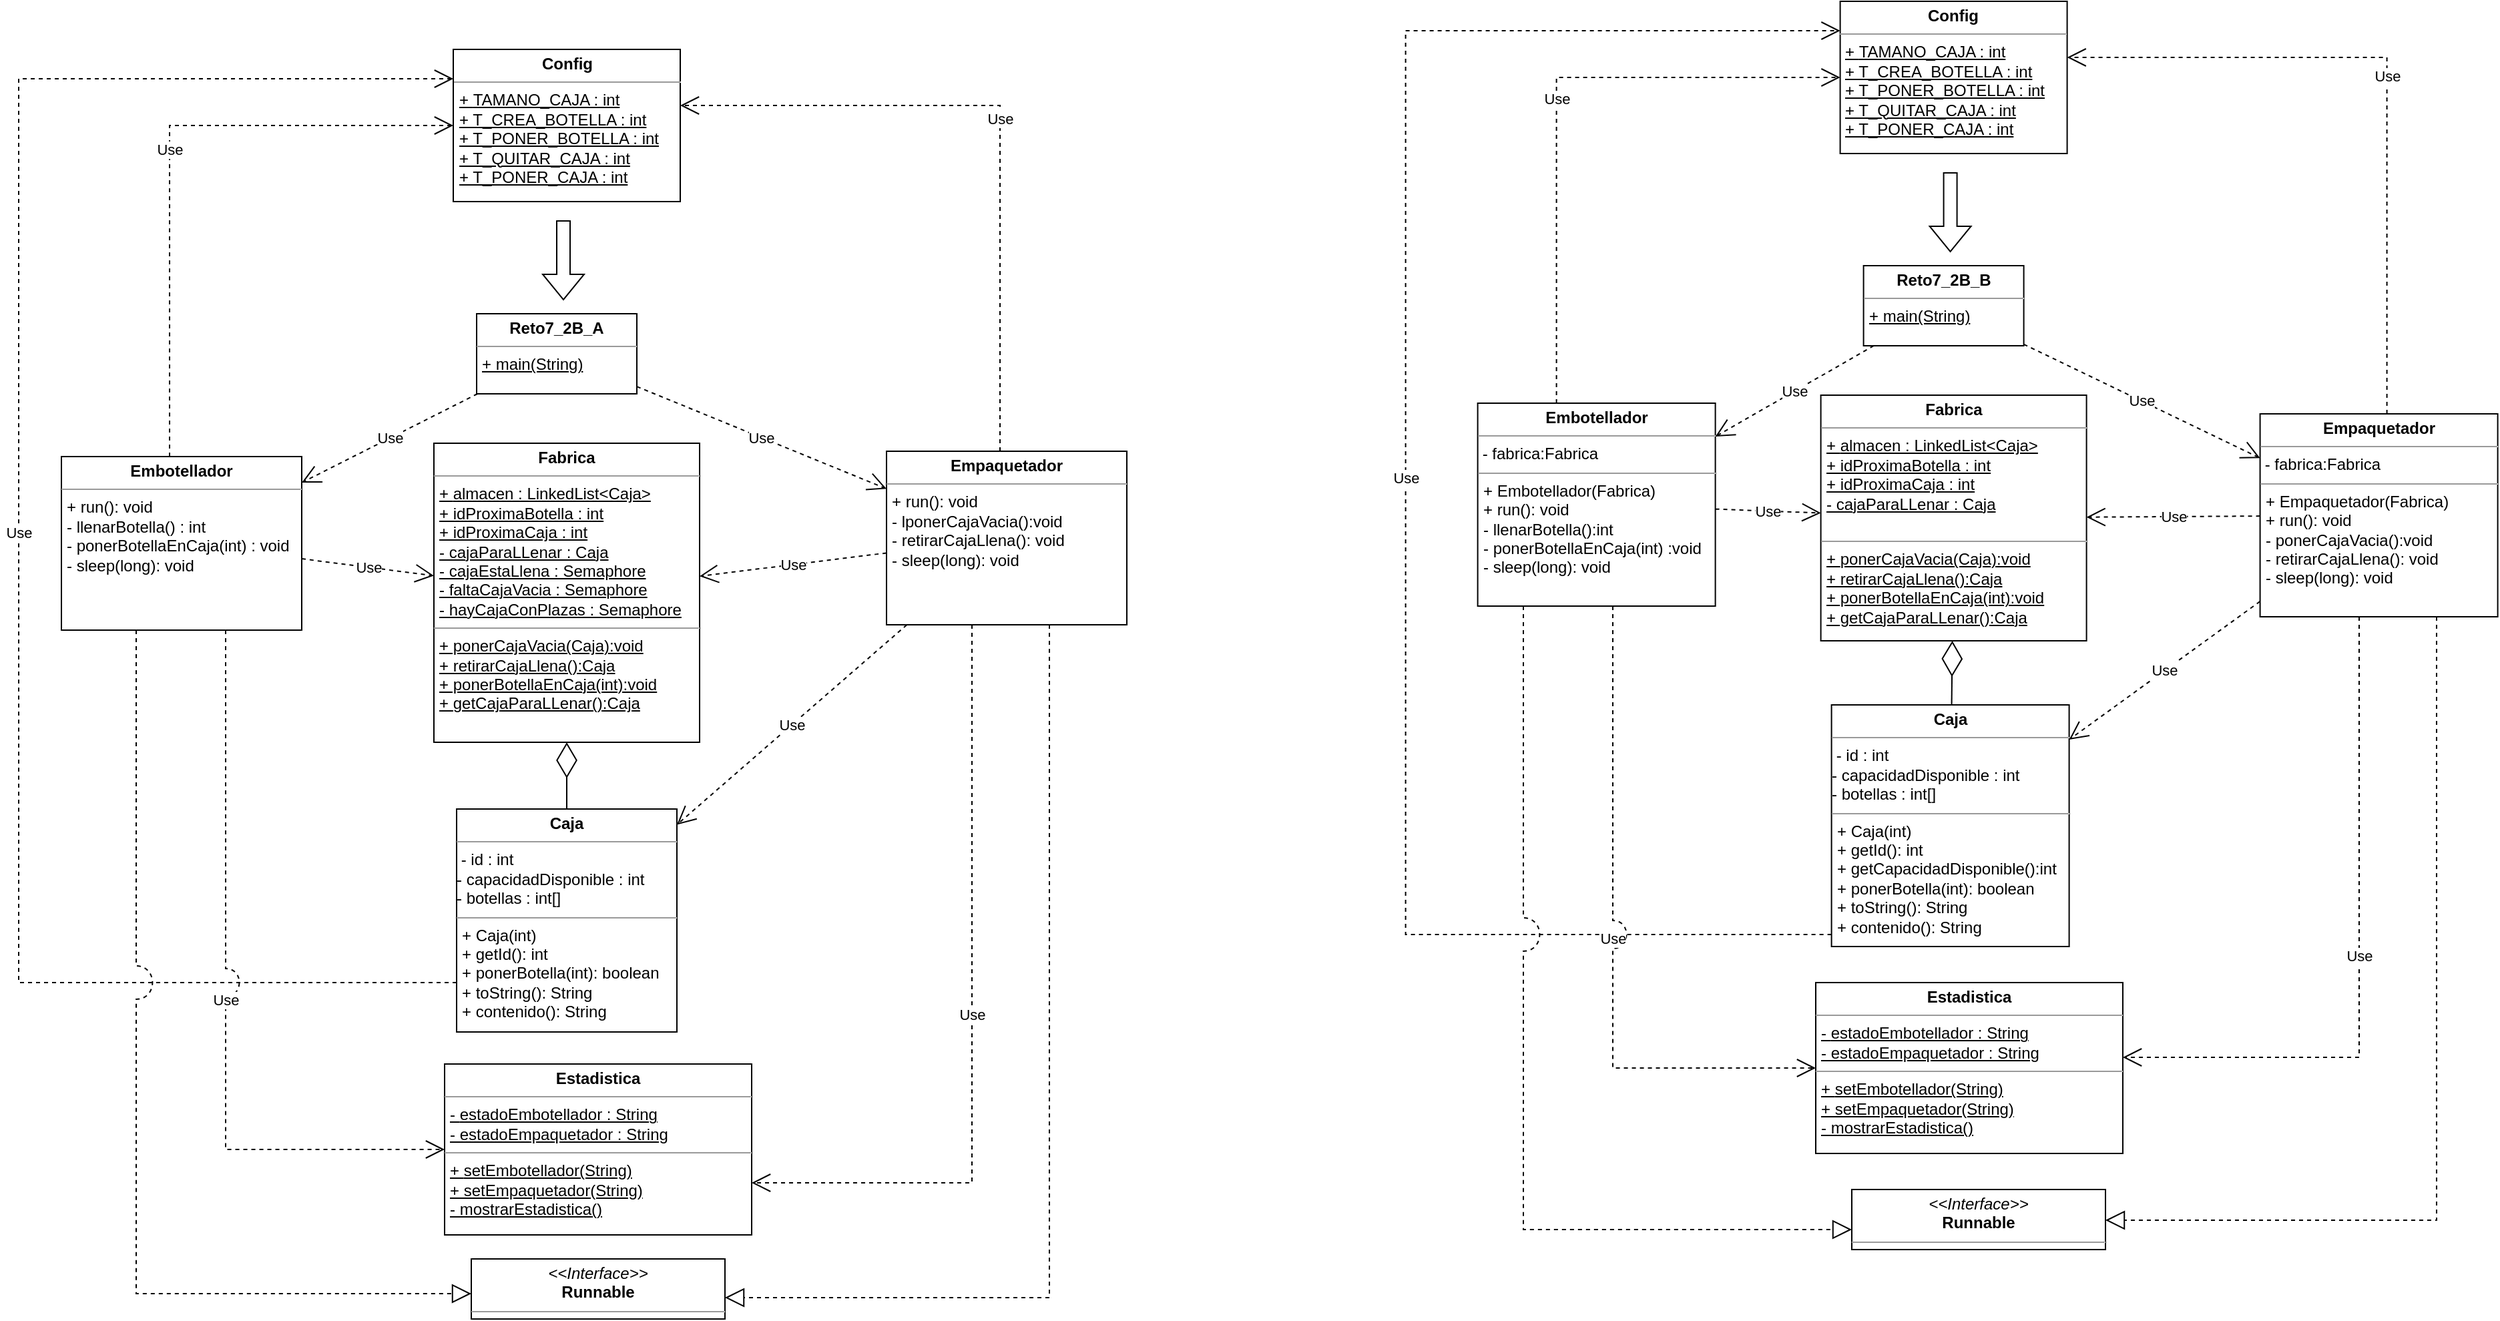 <mxfile version="20.6.2" type="device"><diagram id="MzJFYPw6yOlojLo13A0B" name="Página-1"><mxGraphModel dx="1697" dy="997" grid="0" gridSize="10" guides="1" tooltips="1" connect="1" arrows="1" fold="1" page="1" pageScale="1" pageWidth="4000" pageHeight="2000" math="0" shadow="0"><root><mxCell id="0"/><mxCell id="1" parent="0"/><mxCell id="hRNoaZcwjL2eB90TPnf4-5" value="&lt;p style=&quot;margin:0px;margin-top:4px;text-align:center;&quot;&gt;&lt;b&gt;Reto7_2B_B&lt;/b&gt;&lt;/p&gt;&lt;hr size=&quot;1&quot;&gt;&lt;p style=&quot;margin:0px;margin-left:4px;&quot;&gt;&lt;u&gt;+ main(String)&lt;/u&gt;&lt;br&gt;&lt;/p&gt;" style="verticalAlign=top;align=left;overflow=fill;fontSize=12;fontFamily=Helvetica;html=1;" parent="1" vertex="1"><mxGeometry x="2883.8" y="328" width="120" height="60" as="geometry"/></mxCell><mxCell id="hRNoaZcwjL2eB90TPnf4-15" value="" style="shape=flexArrow;endArrow=classic;html=1;rounded=0;" parent="1" edge="1"><mxGeometry width="50" height="50" relative="1" as="geometry"><mxPoint x="2948.8" y="258" as="sourcePoint"/><mxPoint x="2948.8" y="318" as="targetPoint"/></mxGeometry></mxCell><mxCell id="hRNoaZcwjL2eB90TPnf4-16" value="&lt;p style=&quot;margin:0px;margin-top:4px;text-align:center;&quot;&gt;&lt;b&gt;Fabrica&lt;/b&gt;&lt;/p&gt;&lt;hr size=&quot;1&quot;&gt;&lt;p style=&quot;margin:0px;margin-left:4px;&quot;&gt;&lt;u&gt;+&amp;nbsp;&lt;span style=&quot;background-color: initial;&quot;&gt;almacen : LinkedList&amp;lt;Caja&amp;gt;&lt;/span&gt;&lt;br&gt;&lt;/u&gt;&lt;/p&gt;&lt;p style=&quot;margin:0px;margin-left:4px;&quot;&gt;&lt;u&gt;+ idProximaBotella : int&lt;/u&gt;&lt;/p&gt;&lt;p style=&quot;margin:0px;margin-left:4px;&quot;&gt;&lt;u&gt;+ idProximaCaja : int&lt;/u&gt;&lt;/p&gt;&lt;p style=&quot;margin:0px;margin-left:4px;&quot;&gt;&lt;u&gt;- cajaParaLLenar : Caja&lt;/u&gt;&lt;/p&gt;&lt;p style=&quot;margin:0px;margin-left:4px;&quot;&gt;&lt;br&gt;&lt;/p&gt;&lt;hr size=&quot;1&quot;&gt;&lt;p style=&quot;margin:0px;margin-left:4px;&quot;&gt;&lt;u&gt;+&amp;nbsp;&lt;/u&gt;&lt;span style=&quot;background-color: initial;&quot;&gt;&lt;u&gt;ponerCajaVacia(Caja):void&lt;/u&gt;&lt;/span&gt;&lt;/p&gt;&lt;p style=&quot;margin:0px;margin-left:4px;&quot;&gt;&lt;u&gt;+ retirarCajaLlena():Caja&lt;/u&gt;&lt;/p&gt;&lt;p style=&quot;margin:0px;margin-left:4px;&quot;&gt;&lt;u&gt;+ ponerBotellaEnCaja(int):void&lt;/u&gt;&lt;/p&gt;&lt;p style=&quot;margin:0px;margin-left:4px;&quot;&gt;&lt;u&gt;+ getCajaParaLLenar():Caja&lt;/u&gt;&lt;/p&gt;" style="verticalAlign=top;align=left;overflow=fill;fontSize=12;fontFamily=Helvetica;html=1;" parent="1" vertex="1"><mxGeometry x="2851.8" y="425" width="199" height="184" as="geometry"/></mxCell><mxCell id="hRNoaZcwjL2eB90TPnf4-18" value="&lt;p style=&quot;margin:0px;margin-top:4px;text-align:center;&quot;&gt;&lt;b&gt;Config&lt;/b&gt;&lt;/p&gt;&lt;hr size=&quot;1&quot;&gt;&lt;p style=&quot;margin:0px;margin-left:4px;&quot;&gt;&lt;u&gt;+&amp;nbsp;&lt;/u&gt;&lt;span style=&quot;background-color: initial;&quot;&gt;&lt;u&gt;TAMANO_CAJA : int&lt;/u&gt;&lt;/span&gt;&lt;/p&gt;&lt;p style=&quot;margin:0px;margin-left:4px;&quot;&gt;&lt;u&gt;+ T_CREA_BOTELLA : int&lt;/u&gt;&lt;/p&gt;&lt;p style=&quot;margin:0px;margin-left:4px;&quot;&gt;&lt;u&gt;+ T_PONER_BOTELLA : int&lt;/u&gt;&lt;/p&gt;&lt;p style=&quot;margin:0px;margin-left:4px;&quot;&gt;&lt;u&gt;+ T_QUITAR_CAJA : int&lt;/u&gt;&lt;/p&gt;&lt;p style=&quot;margin:0px;margin-left:4px;&quot;&gt;&lt;u&gt;+ T_PONER_CAJA : int&lt;/u&gt;&lt;/p&gt;" style="verticalAlign=top;align=left;overflow=fill;fontSize=12;fontFamily=Helvetica;html=1;" parent="1" vertex="1"><mxGeometry x="2866.3" y="130" width="170" height="114" as="geometry"/></mxCell><mxCell id="hRNoaZcwjL2eB90TPnf4-30" value="Use" style="endArrow=open;endSize=12;dashed=1;html=1;rounded=0;" parent="1" source="hRNoaZcwjL2eB90TPnf4-5" target="kdmSwV2Cofq7j0bnxIZ5-23" edge="1"><mxGeometry width="160" relative="1" as="geometry"><mxPoint x="2977.8" y="494" as="sourcePoint"/><mxPoint x="3137.8" y="494" as="targetPoint"/></mxGeometry></mxCell><mxCell id="hRNoaZcwjL2eB90TPnf4-34" value="Use" style="endArrow=open;endSize=12;dashed=1;html=1;rounded=0;edgeStyle=orthogonalEdgeStyle;jumpStyle=arc;jumpSize=7;" parent="1" source="TJpqjUdqbV3g4RmWF6f6-3" target="hRNoaZcwjL2eB90TPnf4-18" edge="1"><mxGeometry width="160" relative="1" as="geometry"><mxPoint x="2893.8" y="390.88" as="sourcePoint"/><mxPoint x="2707.8" y="461.807" as="targetPoint"/><Array as="points"><mxPoint x="2540.8" y="829"/><mxPoint x="2540.8" y="152"/></Array></mxGeometry></mxCell><mxCell id="hRNoaZcwjL2eB90TPnf4-36" value="Use" style="endArrow=open;endSize=12;dashed=1;html=1;rounded=0;" parent="1" source="kdmSwV2Cofq7j0bnxIZ5-24" target="hRNoaZcwjL2eB90TPnf4-16" edge="1"><mxGeometry width="160" relative="1" as="geometry"><mxPoint x="3307.8" y="564.629" as="sourcePoint"/><mxPoint x="2946.497" y="544" as="targetPoint"/></mxGeometry></mxCell><mxCell id="hRNoaZcwjL2eB90TPnf4-37" value="Use" style="endArrow=open;endSize=12;dashed=1;html=1;rounded=0;" parent="1" source="kdmSwV2Cofq7j0bnxIZ5-23" target="hRNoaZcwjL2eB90TPnf4-16" edge="1"><mxGeometry width="160" relative="1" as="geometry"><mxPoint x="3287.683" y="554" as="sourcePoint"/><mxPoint x="3261.861" y="604" as="targetPoint"/></mxGeometry></mxCell><mxCell id="hRNoaZcwjL2eB90TPnf4-40" value="" style="endArrow=diamondThin;endFill=0;endSize=24;html=1;rounded=0;" parent="1" source="TJpqjUdqbV3g4RmWF6f6-3" target="hRNoaZcwjL2eB90TPnf4-16" edge="1"><mxGeometry width="160" relative="1" as="geometry"><mxPoint x="3170.8" y="874" as="sourcePoint"/><mxPoint x="2977.8" y="494" as="targetPoint"/></mxGeometry></mxCell><mxCell id="hRNoaZcwjL2eB90TPnf4-44" value="Use" style="endArrow=open;endSize=12;dashed=1;html=1;rounded=0;" parent="1" source="hRNoaZcwjL2eB90TPnf4-5" target="kdmSwV2Cofq7j0bnxIZ5-24" edge="1"><mxGeometry width="160" relative="1" as="geometry"><mxPoint x="3358.424" y="578.0" as="sourcePoint"/><mxPoint x="3232.8" y="826.5" as="targetPoint"/></mxGeometry></mxCell><mxCell id="hRNoaZcwjL2eB90TPnf4-46" value="&lt;p style=&quot;margin:0px;margin-top:4px;text-align:center;&quot;&gt;&lt;i&gt;&amp;lt;&amp;lt;Interface&amp;gt;&amp;gt;&lt;/i&gt;&lt;br&gt;&lt;b&gt;Runnable&lt;/b&gt;&lt;/p&gt;&lt;hr size=&quot;1&quot;&gt;&lt;p style=&quot;margin:0px;margin-left:4px;&quot;&gt;&lt;br&gt;&lt;/p&gt;" style="verticalAlign=top;align=left;overflow=fill;fontSize=12;fontFamily=Helvetica;html=1;" parent="1" vertex="1"><mxGeometry x="2875" y="1020" width="190" height="45" as="geometry"/></mxCell><mxCell id="hRNoaZcwjL2eB90TPnf4-50" value="&lt;p style=&quot;margin:0px;margin-top:4px;text-align:center;&quot;&gt;&lt;b&gt;Estadistica&lt;/b&gt;&lt;/p&gt;&lt;hr size=&quot;1&quot;&gt;&lt;p style=&quot;margin:0px;margin-left:4px;&quot;&gt;&lt;u&gt;-&amp;nbsp;&lt;span style=&quot;background-color: initial;&quot;&gt;estadoEmbotellador : String&lt;/span&gt;&lt;br&gt;&lt;/u&gt;&lt;/p&gt;&lt;p style=&quot;margin:0px;margin-left:4px;&quot;&gt;&lt;u&gt;- estadoEmpaquetador : String&lt;/u&gt;&lt;/p&gt;&lt;hr size=&quot;1&quot;&gt;&lt;p style=&quot;margin:0px;margin-left:4px;&quot;&gt;&lt;u&gt;+&amp;nbsp;&lt;/u&gt;&lt;span style=&quot;background-color: initial;&quot;&gt;&lt;u&gt;setEmbotellador(String)&lt;/u&gt;&lt;/span&gt;&lt;/p&gt;&lt;p style=&quot;margin:0px;margin-left:4px;&quot;&gt;&lt;u&gt;+ setEmpaquetador(String)&lt;/u&gt;&lt;/p&gt;&lt;p style=&quot;margin:0px;margin-left:4px;&quot;&gt;&lt;u&gt;- mostrarEstadistica()&lt;/u&gt;&lt;/p&gt;" style="verticalAlign=top;align=left;overflow=fill;fontSize=12;fontFamily=Helvetica;html=1;" parent="1" vertex="1"><mxGeometry x="2848" y="865" width="230" height="128" as="geometry"/></mxCell><mxCell id="hRNoaZcwjL2eB90TPnf4-52" value="Use" style="endArrow=open;endSize=12;dashed=1;html=1;rounded=0;jumpStyle=arc;jumpSize=21;edgeStyle=orthogonalEdgeStyle;" parent="1" source="kdmSwV2Cofq7j0bnxIZ5-23" target="hRNoaZcwjL2eB90TPnf4-50" edge="1"><mxGeometry width="160" relative="1" as="geometry"><mxPoint x="2627.8" y="632.0" as="sourcePoint"/><mxPoint x="2847.8" y="1199" as="targetPoint"/><Array as="points"><mxPoint x="2696" y="929"/></Array></mxGeometry></mxCell><mxCell id="hRNoaZcwjL2eB90TPnf4-54" value="Use" style="endArrow=open;endSize=12;dashed=1;html=1;rounded=0;jumpStyle=arc;jumpSize=21;edgeStyle=orthogonalEdgeStyle;" parent="1" source="kdmSwV2Cofq7j0bnxIZ5-24" target="hRNoaZcwjL2eB90TPnf4-50" edge="1"><mxGeometry width="160" relative="1" as="geometry"><mxPoint x="3487.8" y="520" as="sourcePoint"/><mxPoint x="3077.8" y="1199" as="targetPoint"/><Array as="points"><mxPoint x="3255" y="921"/></Array></mxGeometry></mxCell><mxCell id="TJpqjUdqbV3g4RmWF6f6-3" value="&lt;p style=&quot;margin:0px;margin-top:4px;text-align:center;&quot;&gt;&lt;b&gt;Caja&lt;/b&gt;&lt;/p&gt;&lt;hr size=&quot;1&quot;&gt;&lt;p style=&quot;margin:0px;margin-left:4px;&quot;&gt;&lt;/p&gt;&amp;nbsp;-&amp;nbsp;&lt;span style=&quot;background-color: initial;&quot;&gt;id : int&lt;/span&gt;&lt;div&gt;- capacidadDisponible : int&lt;/div&gt;&lt;div&gt;- botellas : int[]&lt;/div&gt;&lt;hr size=&quot;1&quot;&gt;&lt;p style=&quot;margin:0px;margin-left:4px;&quot;&gt;+&amp;nbsp;&lt;span style=&quot;background-color: initial;&quot;&gt;Caja(int)&lt;/span&gt;&lt;/p&gt;&lt;p style=&quot;margin:0px;margin-left:4px;&quot;&gt;+ getId(): int&lt;/p&gt;&lt;p style=&quot;margin:0px;margin-left:4px;&quot;&gt;+ getCapacidadDisponible():int&lt;/p&gt;&lt;p style=&quot;margin:0px;margin-left:4px;&quot;&gt;+ ponerBotella(int): boolean&lt;/p&gt;&lt;p style=&quot;margin:0px;margin-left:4px;&quot;&gt;+ toString(): String&lt;/p&gt;&lt;p style=&quot;margin:0px;margin-left:4px;&quot;&gt;+ contenido(): String&lt;/p&gt;" style="verticalAlign=top;align=left;overflow=fill;fontSize=12;fontFamily=Helvetica;html=1;" parent="1" vertex="1"><mxGeometry x="2859.8" y="657" width="178" height="181" as="geometry"/></mxCell><mxCell id="TJpqjUdqbV3g4RmWF6f6-5" value="Use" style="endArrow=open;endSize=12;dashed=1;html=1;rounded=0;" parent="1" source="kdmSwV2Cofq7j0bnxIZ5-24" target="TJpqjUdqbV3g4RmWF6f6-3" edge="1"><mxGeometry width="160" relative="1" as="geometry"><mxPoint x="3200.8" y="523.344" as="sourcePoint"/><mxPoint x="3060.8" y="550.325" as="targetPoint"/></mxGeometry></mxCell><mxCell id="TJpqjUdqbV3g4RmWF6f6-8" value="Use" style="endArrow=open;endSize=12;dashed=1;html=1;rounded=0;edgeStyle=orthogonalEdgeStyle;jumpStyle=arc;jumpSize=7;" parent="1" source="kdmSwV2Cofq7j0bnxIZ5-23" target="hRNoaZcwjL2eB90TPnf4-18" edge="1"><mxGeometry width="160" relative="1" as="geometry"><mxPoint x="2885.8" y="838.5" as="sourcePoint"/><mxPoint x="2876.3" y="162.0" as="targetPoint"/><Array as="points"><mxPoint x="2653.8" y="560"/><mxPoint x="2653.8" y="187"/></Array></mxGeometry></mxCell><mxCell id="TJpqjUdqbV3g4RmWF6f6-9" value="Use" style="endArrow=open;endSize=12;dashed=1;html=1;rounded=0;edgeStyle=orthogonalEdgeStyle;jumpStyle=arc;jumpSize=7;" parent="1" source="kdmSwV2Cofq7j0bnxIZ5-24" target="hRNoaZcwjL2eB90TPnf4-18" edge="1"><mxGeometry width="160" relative="1" as="geometry"><mxPoint x="2672.8" y="575" as="sourcePoint"/><mxPoint x="2876.3" y="172.0" as="targetPoint"/><Array as="points"><mxPoint x="3275.8" y="501"/><mxPoint x="3275.8" y="172"/></Array></mxGeometry></mxCell><mxCell id="TJpqjUdqbV3g4RmWF6f6-10" value="" style="endArrow=block;dashed=1;endFill=0;endSize=12;html=1;rounded=0;jumpStyle=arc;jumpSize=25;edgeStyle=orthogonalEdgeStyle;" parent="1" source="kdmSwV2Cofq7j0bnxIZ5-23" target="hRNoaZcwjL2eB90TPnf4-46" edge="1"><mxGeometry width="160" relative="1" as="geometry"><mxPoint x="2742.8" y="701" as="sourcePoint"/><mxPoint x="2902.8" y="701" as="targetPoint"/><Array as="points"><mxPoint x="2629" y="1050"/></Array></mxGeometry></mxCell><mxCell id="TJpqjUdqbV3g4RmWF6f6-11" value="" style="endArrow=block;dashed=1;endFill=0;endSize=12;html=1;rounded=0;jumpStyle=arc;jumpSize=25;edgeStyle=orthogonalEdgeStyle;" parent="1" source="kdmSwV2Cofq7j0bnxIZ5-24" target="hRNoaZcwjL2eB90TPnf4-46" edge="1"><mxGeometry width="160" relative="1" as="geometry"><mxPoint x="2638.8" y="575" as="sourcePoint"/><mxPoint x="2893.8" y="1193.0" as="targetPoint"/><Array as="points"><mxPoint x="3313" y="1043"/></Array></mxGeometry></mxCell><mxCell id="kdmSwV2Cofq7j0bnxIZ5-1" value="&lt;p style=&quot;margin:0px;margin-top:4px;text-align:center;&quot;&gt;&lt;b&gt;Reto7_2B_A&lt;/b&gt;&lt;/p&gt;&lt;hr size=&quot;1&quot;&gt;&lt;p style=&quot;margin:0px;margin-left:4px;&quot;&gt;&lt;u&gt;+ main(String)&lt;/u&gt;&lt;br&gt;&lt;/p&gt;" style="verticalAlign=top;align=left;overflow=fill;fontSize=12;fontFamily=Helvetica;html=1;" parent="1" vertex="1"><mxGeometry x="1845" y="364" width="120" height="60" as="geometry"/></mxCell><mxCell id="kdmSwV2Cofq7j0bnxIZ5-2" value="" style="shape=flexArrow;endArrow=classic;html=1;rounded=0;" parent="1" edge="1"><mxGeometry width="50" height="50" relative="1" as="geometry"><mxPoint x="1910" y="294" as="sourcePoint"/><mxPoint x="1910" y="354" as="targetPoint"/></mxGeometry></mxCell><mxCell id="kdmSwV2Cofq7j0bnxIZ5-3" value="&lt;p style=&quot;margin:0px;margin-top:4px;text-align:center;&quot;&gt;&lt;b&gt;Fabrica&lt;/b&gt;&lt;/p&gt;&lt;hr size=&quot;1&quot;&gt;&lt;p style=&quot;margin:0px;margin-left:4px;&quot;&gt;&lt;u&gt;+&amp;nbsp;&lt;span style=&quot;background-color: initial;&quot;&gt;almacen : LinkedList&amp;lt;Caja&amp;gt;&lt;/span&gt;&lt;br&gt;&lt;/u&gt;&lt;/p&gt;&lt;p style=&quot;margin:0px;margin-left:4px;&quot;&gt;&lt;u&gt;+ idProximaBotella : int&lt;/u&gt;&lt;/p&gt;&lt;p style=&quot;margin:0px;margin-left:4px;&quot;&gt;&lt;u&gt;+ idProximaCaja : int&lt;/u&gt;&lt;/p&gt;&lt;p style=&quot;margin:0px;margin-left:4px;&quot;&gt;&lt;u&gt;- cajaParaLLenar : Caja&lt;/u&gt;&lt;/p&gt;&lt;p style=&quot;margin:0px;margin-left:4px;&quot;&gt;&lt;u&gt;- cajaEstaLlena : Semaphore&lt;/u&gt;&lt;/p&gt;&lt;p style=&quot;margin:0px;margin-left:4px;&quot;&gt;&lt;u&gt;- faltaCajaVacia : Semaphore&lt;/u&gt;&lt;/p&gt;&lt;p style=&quot;margin:0px;margin-left:4px;&quot;&gt;&lt;u&gt;- hayCajaConPlazas : Semaphore&lt;/u&gt;&lt;/p&gt;&lt;hr size=&quot;1&quot;&gt;&lt;p style=&quot;margin:0px;margin-left:4px;&quot;&gt;&lt;u&gt;&lt;span style=&quot;background-color: initial;&quot;&gt;+ ponerCajaVacia(Caja):void&lt;/span&gt;&lt;br&gt;&lt;/u&gt;&lt;/p&gt;&lt;p style=&quot;margin:0px;margin-left:4px;&quot;&gt;&lt;u style=&quot;background-color: initial;&quot;&gt;+ retirarCajaLlena():Caja&lt;/u&gt;&lt;br&gt;&lt;/p&gt;&lt;p style=&quot;margin:0px;margin-left:4px;&quot;&gt;&lt;u style=&quot;background-color: initial;&quot;&gt;+ ponerBotellaEnCaja(int):void&lt;/u&gt;&lt;br&gt;&lt;/p&gt;&lt;p style=&quot;margin:0px;margin-left:4px;&quot;&gt;&lt;u style=&quot;background-color: initial;&quot;&gt;+ getCajaParaLLenar():Caja&lt;/u&gt;&lt;br&gt;&lt;/p&gt;" style="verticalAlign=top;align=left;overflow=fill;fontSize=12;fontFamily=Helvetica;html=1;" parent="1" vertex="1"><mxGeometry x="1813" y="461" width="199" height="224" as="geometry"/></mxCell><mxCell id="kdmSwV2Cofq7j0bnxIZ5-4" value="&lt;p style=&quot;margin:0px;margin-top:4px;text-align:center;&quot;&gt;&lt;b&gt;Embotellador&lt;/b&gt;&lt;/p&gt;&lt;hr size=&quot;1&quot;&gt;&lt;p style=&quot;margin:0px;margin-left:4px;&quot;&gt;&lt;/p&gt;&lt;p style=&quot;margin:0px;margin-left:4px;&quot;&gt;+&amp;nbsp;&lt;span style=&quot;background-color: initial;&quot;&gt;run(): void&lt;/span&gt;&lt;/p&gt;&lt;p style=&quot;margin:0px;margin-left:4px;&quot;&gt;- llenarBotella() : int&lt;/p&gt;&lt;p style=&quot;margin:0px;margin-left:4px;&quot;&gt;- ponerBotellaEnCaja(int) : void&lt;/p&gt;&lt;p style=&quot;margin:0px;margin-left:4px;&quot;&gt;- sleep(long): void&lt;/p&gt;" style="verticalAlign=top;align=left;overflow=fill;fontSize=12;fontFamily=Helvetica;html=1;" parent="1" vertex="1"><mxGeometry x="1534" y="471" width="180" height="130" as="geometry"/></mxCell><mxCell id="kdmSwV2Cofq7j0bnxIZ5-5" value="&lt;p style=&quot;margin:0px;margin-top:4px;text-align:center;&quot;&gt;&lt;b&gt;Config&lt;/b&gt;&lt;/p&gt;&lt;hr size=&quot;1&quot;&gt;&lt;p style=&quot;margin:0px;margin-left:4px;&quot;&gt;&lt;u&gt;+&amp;nbsp;&lt;/u&gt;&lt;span style=&quot;background-color: initial;&quot;&gt;&lt;u&gt;TAMANO_CAJA : int&lt;/u&gt;&lt;/span&gt;&lt;/p&gt;&lt;p style=&quot;margin:0px;margin-left:4px;&quot;&gt;&lt;u&gt;+ T_CREA_BOTELLA : int&lt;/u&gt;&lt;/p&gt;&lt;p style=&quot;margin:0px;margin-left:4px;&quot;&gt;&lt;u&gt;+ T_PONER_BOTELLA : int&lt;/u&gt;&lt;/p&gt;&lt;p style=&quot;margin:0px;margin-left:4px;&quot;&gt;&lt;u&gt;+ T_QUITAR_CAJA : int&lt;/u&gt;&lt;/p&gt;&lt;p style=&quot;margin:0px;margin-left:4px;&quot;&gt;&lt;u&gt;+ T_PONER_CAJA : int&lt;/u&gt;&lt;/p&gt;" style="verticalAlign=top;align=left;overflow=fill;fontSize=12;fontFamily=Helvetica;html=1;" parent="1" vertex="1"><mxGeometry x="1827.5" y="166" width="170" height="114" as="geometry"/></mxCell><mxCell id="kdmSwV2Cofq7j0bnxIZ5-6" value="Use" style="endArrow=open;endSize=12;dashed=1;html=1;rounded=0;" parent="1" source="kdmSwV2Cofq7j0bnxIZ5-1" target="kdmSwV2Cofq7j0bnxIZ5-4" edge="1"><mxGeometry width="160" relative="1" as="geometry"><mxPoint x="1939" y="530" as="sourcePoint"/><mxPoint x="2099" y="530" as="targetPoint"/></mxGeometry></mxCell><mxCell id="kdmSwV2Cofq7j0bnxIZ5-7" value="Use" style="endArrow=open;endSize=12;dashed=1;html=1;rounded=0;edgeStyle=orthogonalEdgeStyle;jumpStyle=arc;jumpSize=7;" parent="1" source="kdmSwV2Cofq7j0bnxIZ5-17" target="kdmSwV2Cofq7j0bnxIZ5-5" edge="1"><mxGeometry width="160" relative="1" as="geometry"><mxPoint x="1855" y="426.88" as="sourcePoint"/><mxPoint x="1669" y="497.807" as="targetPoint"/><Array as="points"><mxPoint x="1502" y="865"/><mxPoint x="1502" y="188"/></Array></mxGeometry></mxCell><mxCell id="kdmSwV2Cofq7j0bnxIZ5-8" value="Use" style="endArrow=open;endSize=12;dashed=1;html=1;rounded=0;" parent="1" source="kdmSwV2Cofq7j0bnxIZ5-16" target="kdmSwV2Cofq7j0bnxIZ5-3" edge="1"><mxGeometry width="160" relative="1" as="geometry"><mxPoint x="2269.0" y="600.629" as="sourcePoint"/><mxPoint x="1907.697" y="580" as="targetPoint"/></mxGeometry></mxCell><mxCell id="kdmSwV2Cofq7j0bnxIZ5-9" value="Use" style="endArrow=open;endSize=12;dashed=1;html=1;rounded=0;" parent="1" source="kdmSwV2Cofq7j0bnxIZ5-4" target="kdmSwV2Cofq7j0bnxIZ5-3" edge="1"><mxGeometry width="160" relative="1" as="geometry"><mxPoint x="2248.883" y="590" as="sourcePoint"/><mxPoint x="2223.061" y="640" as="targetPoint"/></mxGeometry></mxCell><mxCell id="kdmSwV2Cofq7j0bnxIZ5-10" value="" style="endArrow=diamondThin;endFill=0;endSize=24;html=1;rounded=0;" parent="1" source="kdmSwV2Cofq7j0bnxIZ5-17" target="kdmSwV2Cofq7j0bnxIZ5-3" edge="1"><mxGeometry width="160" relative="1" as="geometry"><mxPoint x="2132" y="910" as="sourcePoint"/><mxPoint x="1939" y="530" as="targetPoint"/></mxGeometry></mxCell><mxCell id="kdmSwV2Cofq7j0bnxIZ5-11" value="Use" style="endArrow=open;endSize=12;dashed=1;html=1;rounded=0;" parent="1" source="kdmSwV2Cofq7j0bnxIZ5-1" target="kdmSwV2Cofq7j0bnxIZ5-16" edge="1"><mxGeometry width="160" relative="1" as="geometry"><mxPoint x="2319.624" y="614.0" as="sourcePoint"/><mxPoint x="2194.0" y="862.5" as="targetPoint"/></mxGeometry></mxCell><mxCell id="kdmSwV2Cofq7j0bnxIZ5-12" value="&lt;p style=&quot;margin:0px;margin-top:4px;text-align:center;&quot;&gt;&lt;i&gt;&amp;lt;&amp;lt;Interface&amp;gt;&amp;gt;&lt;/i&gt;&lt;br&gt;&lt;b&gt;Runnable&lt;/b&gt;&lt;/p&gt;&lt;hr size=&quot;1&quot;&gt;&lt;p style=&quot;margin:0px;margin-left:4px;&quot;&gt;&lt;br&gt;&lt;/p&gt;" style="verticalAlign=top;align=left;overflow=fill;fontSize=12;fontFamily=Helvetica;html=1;" parent="1" vertex="1"><mxGeometry x="1841" y="1072" width="190" height="45" as="geometry"/></mxCell><mxCell id="kdmSwV2Cofq7j0bnxIZ5-13" value="&lt;p style=&quot;margin:0px;margin-top:4px;text-align:center;&quot;&gt;&lt;b&gt;Estadistica&lt;/b&gt;&lt;/p&gt;&lt;hr size=&quot;1&quot;&gt;&lt;p style=&quot;margin:0px;margin-left:4px;&quot;&gt;&lt;u&gt;-&amp;nbsp;&lt;span style=&quot;background-color: initial;&quot;&gt;estadoEmbotellador : String&lt;/span&gt;&lt;br&gt;&lt;/u&gt;&lt;/p&gt;&lt;p style=&quot;margin:0px;margin-left:4px;&quot;&gt;&lt;u&gt;- estadoEmpaquetador : String&lt;/u&gt;&lt;/p&gt;&lt;hr size=&quot;1&quot;&gt;&lt;p style=&quot;margin:0px;margin-left:4px;&quot;&gt;&lt;u&gt;+&amp;nbsp;&lt;/u&gt;&lt;span style=&quot;background-color: initial;&quot;&gt;&lt;u&gt;setEmbotellador(String)&lt;/u&gt;&lt;/span&gt;&lt;/p&gt;&lt;p style=&quot;margin:0px;margin-left:4px;&quot;&gt;&lt;u&gt;+ setEmpaquetador(String)&lt;/u&gt;&lt;/p&gt;&lt;p style=&quot;margin:0px;margin-left:4px;&quot;&gt;&lt;u&gt;- mostrarEstadistica()&lt;/u&gt;&lt;/p&gt;" style="verticalAlign=top;align=left;overflow=fill;fontSize=12;fontFamily=Helvetica;html=1;" parent="1" vertex="1"><mxGeometry x="1821" y="926" width="230" height="128" as="geometry"/></mxCell><mxCell id="kdmSwV2Cofq7j0bnxIZ5-14" value="Use" style="endArrow=open;endSize=12;dashed=1;html=1;rounded=0;jumpStyle=arc;jumpSize=21;edgeStyle=orthogonalEdgeStyle;" parent="1" source="kdmSwV2Cofq7j0bnxIZ5-4" target="kdmSwV2Cofq7j0bnxIZ5-13" edge="1"><mxGeometry width="160" relative="1" as="geometry"><mxPoint x="1589" y="668.0" as="sourcePoint"/><mxPoint x="1809" y="1235" as="targetPoint"/><Array as="points"><mxPoint x="1657" y="990"/></Array></mxGeometry></mxCell><mxCell id="kdmSwV2Cofq7j0bnxIZ5-15" value="Use" style="endArrow=open;endSize=12;dashed=1;html=1;rounded=0;jumpStyle=arc;jumpSize=21;edgeStyle=orthogonalEdgeStyle;" parent="1" source="kdmSwV2Cofq7j0bnxIZ5-16" target="kdmSwV2Cofq7j0bnxIZ5-13" edge="1"><mxGeometry width="160" relative="1" as="geometry"><mxPoint x="2449" y="556" as="sourcePoint"/><mxPoint x="2039" y="1235" as="targetPoint"/><Array as="points"><mxPoint x="2216" y="1015"/></Array></mxGeometry></mxCell><mxCell id="kdmSwV2Cofq7j0bnxIZ5-16" value="&lt;p style=&quot;margin:0px;margin-top:4px;text-align:center;&quot;&gt;&lt;b&gt;Empaquetador&lt;/b&gt;&lt;/p&gt;&lt;hr size=&quot;1&quot;&gt;&lt;p style=&quot;margin:0px;margin-left:4px;&quot;&gt;&lt;/p&gt;&lt;p style=&quot;margin:0px;margin-left:4px;&quot;&gt;+&amp;nbsp;&lt;span style=&quot;background-color: initial;&quot;&gt;run(): void&lt;/span&gt;&lt;/p&gt;&lt;p style=&quot;margin:0px;margin-left:4px;&quot;&gt;- l&lt;span style=&quot;background-color: initial;&quot;&gt;ponerCajaVacia():void&lt;/span&gt;&lt;/p&gt;&lt;p style=&quot;margin:0px;margin-left:4px;&quot;&gt;- retirarCajaLlena(): void&lt;/p&gt;&lt;p style=&quot;margin:0px;margin-left:4px;&quot;&gt;- sleep(long): void&lt;/p&gt;" style="verticalAlign=top;align=left;overflow=fill;fontSize=12;fontFamily=Helvetica;html=1;" parent="1" vertex="1"><mxGeometry x="2152" y="467" width="180" height="130" as="geometry"/></mxCell><mxCell id="kdmSwV2Cofq7j0bnxIZ5-17" value="&lt;p style=&quot;margin:0px;margin-top:4px;text-align:center;&quot;&gt;&lt;b&gt;Caja&lt;/b&gt;&lt;/p&gt;&lt;hr size=&quot;1&quot;&gt;&lt;p style=&quot;margin:0px;margin-left:4px;&quot;&gt;&lt;/p&gt;&amp;nbsp;-&amp;nbsp;&lt;span style=&quot;background-color: initial;&quot;&gt;id : int&lt;/span&gt;&lt;div&gt;- capacidadDisponible : int&lt;/div&gt;&lt;div&gt;- botellas : int[]&lt;/div&gt;&lt;hr size=&quot;1&quot;&gt;&lt;p style=&quot;margin:0px;margin-left:4px;&quot;&gt;+&amp;nbsp;&lt;span style=&quot;background-color: initial;&quot;&gt;Caja(int)&lt;/span&gt;&lt;/p&gt;&lt;p style=&quot;margin:0px;margin-left:4px;&quot;&gt;+ getId(): int&lt;/p&gt;&lt;p style=&quot;margin:0px;margin-left:4px;&quot;&gt;+ ponerBotella(int): boolean&lt;/p&gt;&lt;p style=&quot;margin:0px;margin-left:4px;&quot;&gt;+ toString(): String&lt;/p&gt;&lt;p style=&quot;margin:0px;margin-left:4px;&quot;&gt;+ contenido(): String&lt;/p&gt;" style="verticalAlign=top;align=left;overflow=fill;fontSize=12;fontFamily=Helvetica;html=1;" parent="1" vertex="1"><mxGeometry x="1830" y="735" width="165" height="167" as="geometry"/></mxCell><mxCell id="kdmSwV2Cofq7j0bnxIZ5-18" value="Use" style="endArrow=open;endSize=12;dashed=1;html=1;rounded=0;" parent="1" source="kdmSwV2Cofq7j0bnxIZ5-16" target="kdmSwV2Cofq7j0bnxIZ5-17" edge="1"><mxGeometry width="160" relative="1" as="geometry"><mxPoint x="2162" y="559.344" as="sourcePoint"/><mxPoint x="2022" y="586.325" as="targetPoint"/></mxGeometry></mxCell><mxCell id="kdmSwV2Cofq7j0bnxIZ5-19" value="Use" style="endArrow=open;endSize=12;dashed=1;html=1;rounded=0;edgeStyle=orthogonalEdgeStyle;jumpStyle=arc;jumpSize=7;" parent="1" source="kdmSwV2Cofq7j0bnxIZ5-4" target="kdmSwV2Cofq7j0bnxIZ5-5" edge="1"><mxGeometry width="160" relative="1" as="geometry"><mxPoint x="1847" y="874.5" as="sourcePoint"/><mxPoint x="1837.5" y="198.0" as="targetPoint"/><Array as="points"><mxPoint x="1615" y="223"/></Array></mxGeometry></mxCell><mxCell id="kdmSwV2Cofq7j0bnxIZ5-20" value="Use" style="endArrow=open;endSize=12;dashed=1;html=1;rounded=0;edgeStyle=orthogonalEdgeStyle;jumpStyle=arc;jumpSize=7;" parent="1" source="kdmSwV2Cofq7j0bnxIZ5-16" target="kdmSwV2Cofq7j0bnxIZ5-5" edge="1"><mxGeometry width="160" relative="1" as="geometry"><mxPoint x="1634" y="611" as="sourcePoint"/><mxPoint x="1837.5" y="208.0" as="targetPoint"/><Array as="points"><mxPoint x="2237" y="208"/></Array></mxGeometry></mxCell><mxCell id="kdmSwV2Cofq7j0bnxIZ5-21" value="" style="endArrow=block;dashed=1;endFill=0;endSize=12;html=1;rounded=0;jumpStyle=arc;jumpSize=25;edgeStyle=orthogonalEdgeStyle;" parent="1" source="kdmSwV2Cofq7j0bnxIZ5-4" target="kdmSwV2Cofq7j0bnxIZ5-12" edge="1"><mxGeometry width="160" relative="1" as="geometry"><mxPoint x="1704" y="737" as="sourcePoint"/><mxPoint x="1864" y="737" as="targetPoint"/><Array as="points"><mxPoint x="1590" y="1098"/></Array></mxGeometry></mxCell><mxCell id="kdmSwV2Cofq7j0bnxIZ5-22" value="" style="endArrow=block;dashed=1;endFill=0;endSize=12;html=1;rounded=0;jumpStyle=arc;jumpSize=25;edgeStyle=orthogonalEdgeStyle;" parent="1" source="kdmSwV2Cofq7j0bnxIZ5-16" target="kdmSwV2Cofq7j0bnxIZ5-12" edge="1"><mxGeometry width="160" relative="1" as="geometry"><mxPoint x="1600" y="611" as="sourcePoint"/><mxPoint x="1855" y="1229.0" as="targetPoint"/><Array as="points"><mxPoint x="2274" y="1101"/></Array></mxGeometry></mxCell><mxCell id="kdmSwV2Cofq7j0bnxIZ5-23" value="&lt;p style=&quot;margin:0px;margin-top:4px;text-align:center;&quot;&gt;&lt;b&gt;Embotellador&lt;/b&gt;&lt;br&gt;&lt;/p&gt;&lt;hr size=&quot;1&quot;&gt;&lt;p style=&quot;margin:0px;margin-left:4px;&quot;&gt;&lt;/p&gt;&amp;nbsp;- fabrica:Fabrica&lt;br&gt;&lt;hr size=&quot;1&quot;&gt;&lt;p style=&quot;margin:0px;margin-left:4px;&quot;&gt;+&amp;nbsp;&lt;span style=&quot;background-color: initial;&quot;&gt;Embotellador(Fabrica)&lt;/span&gt;&lt;/p&gt;&lt;p style=&quot;margin:0px;margin-left:4px;&quot;&gt;+ run(): void&lt;/p&gt;&lt;p style=&quot;margin:0px;margin-left:4px;&quot;&gt;- llenarBotella():int&lt;/p&gt;&lt;p style=&quot;margin:0px;margin-left:4px;&quot;&gt;- ponerBotellaEnCaja(int) :void&lt;/p&gt;&lt;p style=&quot;margin:0px;margin-left:4px;&quot;&gt;- sleep(long): void&lt;/p&gt;" style="verticalAlign=top;align=left;overflow=fill;fontSize=12;fontFamily=Helvetica;html=1;" parent="1" vertex="1"><mxGeometry x="2594.8" y="431" width="178" height="152" as="geometry"/></mxCell><mxCell id="kdmSwV2Cofq7j0bnxIZ5-24" value="&lt;p style=&quot;margin:0px;margin-top:4px;text-align:center;&quot;&gt;&lt;b&gt;Empaquetador&lt;/b&gt;&lt;br&gt;&lt;/p&gt;&lt;hr size=&quot;1&quot;&gt;&lt;p style=&quot;margin:0px;margin-left:4px;&quot;&gt;&lt;/p&gt;&amp;nbsp;- fabrica:Fabrica&lt;br&gt;&lt;hr size=&quot;1&quot;&gt;&lt;p style=&quot;margin:0px;margin-left:4px;&quot;&gt;+&amp;nbsp;&lt;span style=&quot;background-color: initial;&quot;&gt;Empaquetador(Fabrica)&lt;/span&gt;&lt;/p&gt;&lt;p style=&quot;margin:0px;margin-left:4px;&quot;&gt;+ run(): void&lt;/p&gt;&lt;p style=&quot;margin:0px;margin-left:4px;&quot;&gt;-&amp;nbsp;&lt;span style=&quot;background-color: initial;&quot;&gt;ponerCajaVacia():void&lt;/span&gt;&lt;/p&gt;&lt;p style=&quot;margin:0px;margin-left:4px;&quot;&gt;- retirarCajaLlena(): void&lt;/p&gt;&lt;p style=&quot;margin:0px;margin-left:4px;&quot;&gt;- sleep(long): void&lt;/p&gt;" style="verticalAlign=top;align=left;overflow=fill;fontSize=12;fontFamily=Helvetica;html=1;" parent="1" vertex="1"><mxGeometry x="3180.8" y="439" width="178" height="152" as="geometry"/></mxCell></root></mxGraphModel></diagram></mxfile>